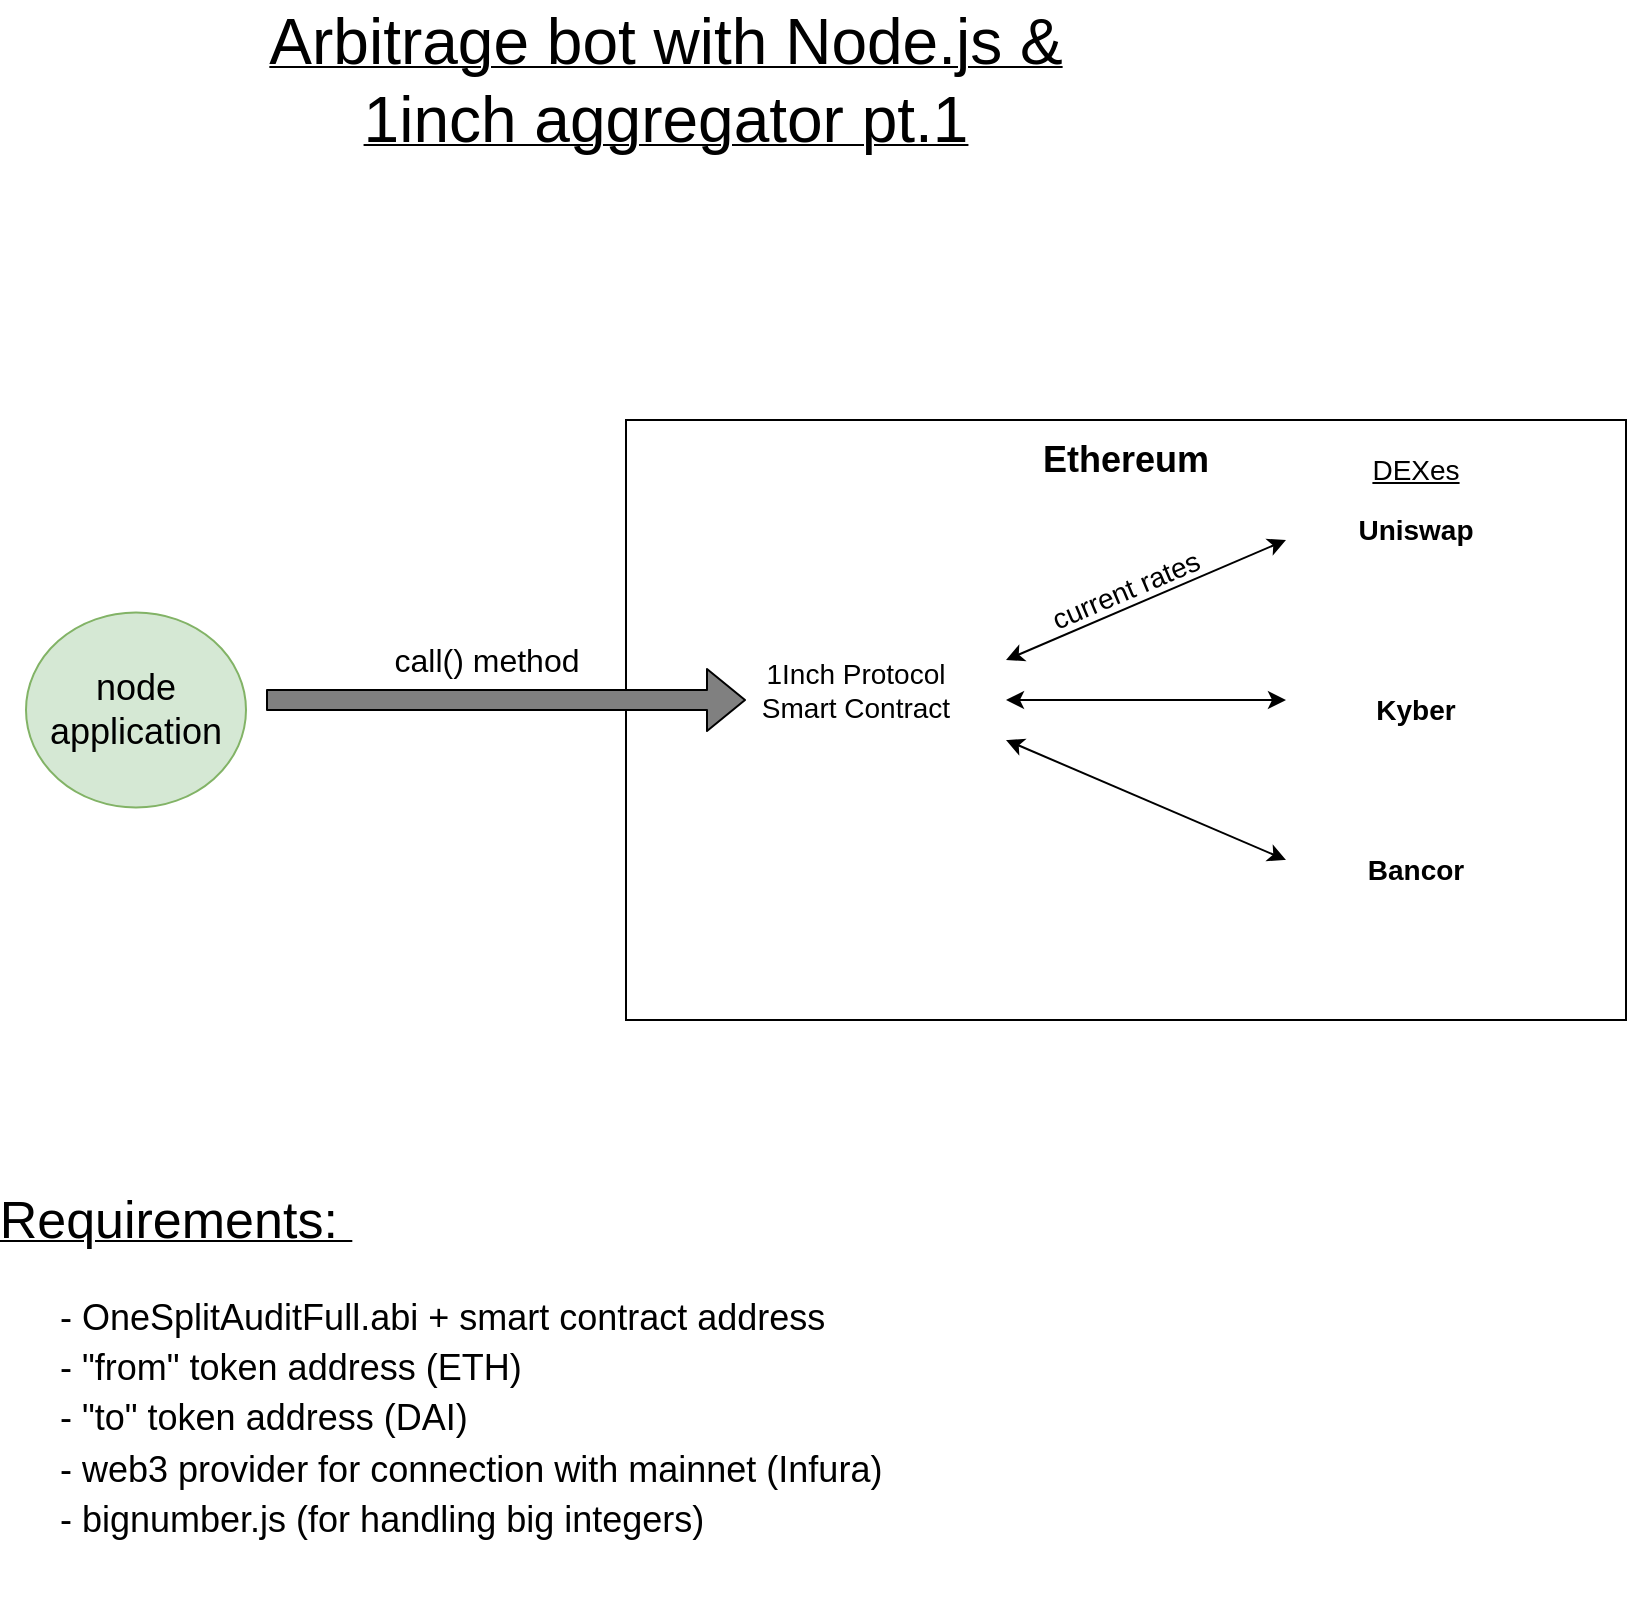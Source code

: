 <mxfile version="14.4.4" type="device"><diagram id="nLV-R4_oVZCJwAXtCfp9" name="Page-1"><mxGraphModel dx="1141" dy="644" grid="1" gridSize="10" guides="1" tooltips="1" connect="1" arrows="1" fold="1" page="1" pageScale="1" pageWidth="1654" pageHeight="2336" math="0" shadow="0"><root><mxCell id="0"/><mxCell id="1" parent="0"/><mxCell id="2alLQ15e03XXTuGXBP97-1" value="&lt;font style=&quot;font-size: 32px&quot;&gt;Arbitrage bot with Node.js &amp;amp; 1inch aggregator pt.1&lt;/font&gt;" style="text;html=1;strokeColor=none;fillColor=none;align=center;verticalAlign=middle;whiteSpace=wrap;rounded=0;movable=0;resizable=0;rotatable=0;deletable=0;editable=0;connectable=0;fontStyle=4" vertex="1" parent="1"><mxGeometry x="560" y="50" width="480" height="80" as="geometry"/></mxCell><mxCell id="2alLQ15e03XXTuGXBP97-5" value="" style="rounded=0;whiteSpace=wrap;html=1;movable=0;resizable=0;rotatable=0;deletable=0;editable=0;connectable=0;" vertex="1" parent="1"><mxGeometry x="780" y="260" width="500" height="300" as="geometry"/></mxCell><mxCell id="2alLQ15e03XXTuGXBP97-8" value="" style="shape=flexArrow;endArrow=classic;html=1;fillColor=#808080;movable=0;resizable=0;rotatable=0;deletable=0;editable=0;connectable=0;" edge="1" parent="1"><mxGeometry width="50" height="50" relative="1" as="geometry"><mxPoint x="600" y="400" as="sourcePoint"/><mxPoint x="840" y="400" as="targetPoint"/></mxGeometry></mxCell><mxCell id="2alLQ15e03XXTuGXBP97-12" value="call() method" style="edgeLabel;html=1;align=center;verticalAlign=middle;resizable=0;points=[];fontSize=16;movable=0;rotatable=0;deletable=0;editable=0;connectable=0;" vertex="1" connectable="0" parent="2alLQ15e03XXTuGXBP97-8"><mxGeometry x="-0.048" y="3" relative="1" as="geometry"><mxPoint x="-4.4" y="-17" as="offset"/></mxGeometry></mxCell><mxCell id="2alLQ15e03XXTuGXBP97-9" value="&lt;b&gt;&lt;font style=&quot;font-size: 18px&quot;&gt;Ethereum&lt;/font&gt;&lt;/b&gt;" style="text;html=1;strokeColor=none;fillColor=none;align=center;verticalAlign=middle;whiteSpace=wrap;rounded=0;movable=0;resizable=0;rotatable=0;deletable=0;editable=0;connectable=0;" vertex="1" parent="1"><mxGeometry x="965" y="270" width="130" height="20" as="geometry"/></mxCell><mxCell id="2alLQ15e03XXTuGXBP97-11" value="&lt;font style=&quot;font-size: 14px&quot;&gt;1Inch Protocol&lt;br&gt;Smart Contract&lt;/font&gt;" style="text;html=1;strokeColor=none;fillColor=none;align=center;verticalAlign=middle;whiteSpace=wrap;rounded=0;movable=0;resizable=0;rotatable=0;deletable=0;editable=0;connectable=0;" vertex="1" parent="1"><mxGeometry x="840" y="370" width="110" height="50" as="geometry"/></mxCell><mxCell id="2alLQ15e03XXTuGXBP97-14" value="" style="endArrow=classic;startArrow=classic;html=1;fillColor=#808080;fontSize=16;movable=0;resizable=0;rotatable=0;deletable=0;editable=0;connectable=0;" edge="1" parent="1"><mxGeometry x="-0.259" y="30" width="50" height="50" relative="1" as="geometry"><mxPoint x="970" y="380" as="sourcePoint"/><mxPoint x="1110" y="320" as="targetPoint"/><mxPoint as="offset"/></mxGeometry></mxCell><mxCell id="2alLQ15e03XXTuGXBP97-15" value="" style="endArrow=classic;startArrow=classic;html=1;fillColor=#808080;fontSize=16;movable=0;resizable=0;rotatable=0;deletable=0;editable=0;connectable=0;" edge="1" parent="1"><mxGeometry width="50" height="50" relative="1" as="geometry"><mxPoint x="970" y="400" as="sourcePoint"/><mxPoint x="1110" y="400" as="targetPoint"/></mxGeometry></mxCell><mxCell id="2alLQ15e03XXTuGXBP97-16" value="" style="endArrow=classic;startArrow=classic;html=1;fillColor=#808080;fontSize=16;movable=0;resizable=0;rotatable=0;deletable=0;editable=0;connectable=0;" edge="1" parent="1"><mxGeometry width="50" height="50" relative="1" as="geometry"><mxPoint x="970" y="420" as="sourcePoint"/><mxPoint x="1110" y="480" as="targetPoint"/></mxGeometry></mxCell><mxCell id="2alLQ15e03XXTuGXBP97-17" value="&lt;span style=&quot;font-size: 14px&quot;&gt;&lt;b&gt;Uniswap&lt;/b&gt;&lt;/span&gt;" style="text;html=1;strokeColor=none;fillColor=none;align=center;verticalAlign=middle;whiteSpace=wrap;rounded=0;movable=0;resizable=0;rotatable=0;deletable=0;editable=0;connectable=0;" vertex="1" parent="1"><mxGeometry x="1120" y="290" width="110" height="50" as="geometry"/></mxCell><mxCell id="2alLQ15e03XXTuGXBP97-18" value="&lt;span style=&quot;font-size: 14px&quot;&gt;&lt;b&gt;Kyber&lt;/b&gt;&lt;br&gt;&lt;/span&gt;" style="text;html=1;strokeColor=none;fillColor=none;align=center;verticalAlign=middle;whiteSpace=wrap;rounded=0;movable=0;resizable=0;rotatable=0;deletable=0;editable=0;connectable=0;" vertex="1" parent="1"><mxGeometry x="1120" y="380" width="110" height="50" as="geometry"/></mxCell><mxCell id="2alLQ15e03XXTuGXBP97-19" value="&lt;span style=&quot;font-size: 14px&quot;&gt;current rates&lt;br&gt;&lt;/span&gt;" style="text;html=1;strokeColor=none;fillColor=none;align=center;verticalAlign=middle;whiteSpace=wrap;rounded=0;rotation=337;movable=0;resizable=0;rotatable=0;deletable=0;editable=0;connectable=0;" vertex="1" parent="1"><mxGeometry x="975" y="320" width="110" height="50" as="geometry"/></mxCell><mxCell id="2alLQ15e03XXTuGXBP97-20" value="&lt;span style=&quot;font-size: 14px&quot;&gt;&lt;b&gt;Bancor&lt;/b&gt;&lt;br&gt;&lt;/span&gt;" style="text;html=1;strokeColor=none;fillColor=none;align=center;verticalAlign=middle;whiteSpace=wrap;rounded=0;movable=0;resizable=0;rotatable=0;deletable=0;editable=0;connectable=0;" vertex="1" parent="1"><mxGeometry x="1120" y="460" width="110" height="50" as="geometry"/></mxCell><mxCell id="2alLQ15e03XXTuGXBP97-21" value="&lt;span style=&quot;font-size: 14px&quot;&gt;&lt;u&gt;DEXes&lt;/u&gt;&lt;br&gt;&lt;/span&gt;" style="text;html=1;strokeColor=none;fillColor=none;align=center;verticalAlign=middle;whiteSpace=wrap;rounded=0;movable=0;resizable=0;rotatable=0;deletable=0;editable=0;connectable=0;" vertex="1" parent="1"><mxGeometry x="1120" y="260" width="110" height="50" as="geometry"/></mxCell><mxCell id="2alLQ15e03XXTuGXBP97-22" value="" style="ellipse;whiteSpace=wrap;html=1;fontSize=16;fillColor=#d5e8d4;strokeColor=#82b366;movable=0;resizable=0;rotatable=0;deletable=0;editable=0;connectable=0;" vertex="1" parent="1"><mxGeometry x="480" y="356.25" width="110" height="97.5" as="geometry"/></mxCell><mxCell id="2alLQ15e03XXTuGXBP97-10" value="&lt;font style=&quot;font-size: 18px&quot;&gt;node application&lt;/font&gt;" style="text;html=1;strokeColor=none;fillColor=none;align=center;verticalAlign=middle;whiteSpace=wrap;rounded=0;movable=0;resizable=0;rotatable=0;deletable=0;editable=0;connectable=0;" vertex="1" parent="1"><mxGeometry x="495" y="380" width="80" height="50" as="geometry"/></mxCell><mxCell id="2alLQ15e03XXTuGXBP97-23" value="&lt;u&gt;&lt;font style=&quot;font-size: 26px&quot;&gt;Requirements:&amp;nbsp;&lt;/font&gt;&lt;/u&gt;" style="text;html=1;strokeColor=none;fillColor=none;align=center;verticalAlign=middle;whiteSpace=wrap;rounded=0;fontSize=16;movable=0;resizable=0;rotatable=0;deletable=0;editable=0;connectable=0;" vertex="1" parent="1"><mxGeometry x="535" y="650" width="40" height="20" as="geometry"/></mxCell><mxCell id="2alLQ15e03XXTuGXBP97-24" value="&lt;font style=&quot;font-size: 18px ; line-height: 140%&quot;&gt;- OneSplitAuditFull.abi + smart contract address&lt;br&gt;- &quot;from&quot; token address (ETH)&lt;br&gt;- &quot;to&quot; token address (DAI)&lt;br&gt;- web3 provider for connection with mainnet (Infura)&lt;br&gt;- bignumber.js (for handling big integers)&lt;/font&gt;" style="text;html=1;strokeColor=none;fillColor=none;align=left;verticalAlign=top;whiteSpace=wrap;rounded=0;fontSize=16;movable=0;resizable=0;rotatable=0;deletable=0;editable=0;connectable=0;" vertex="1" parent="1"><mxGeometry x="495" y="690" width="510" height="160" as="geometry"/></mxCell></root></mxGraphModel></diagram></mxfile>